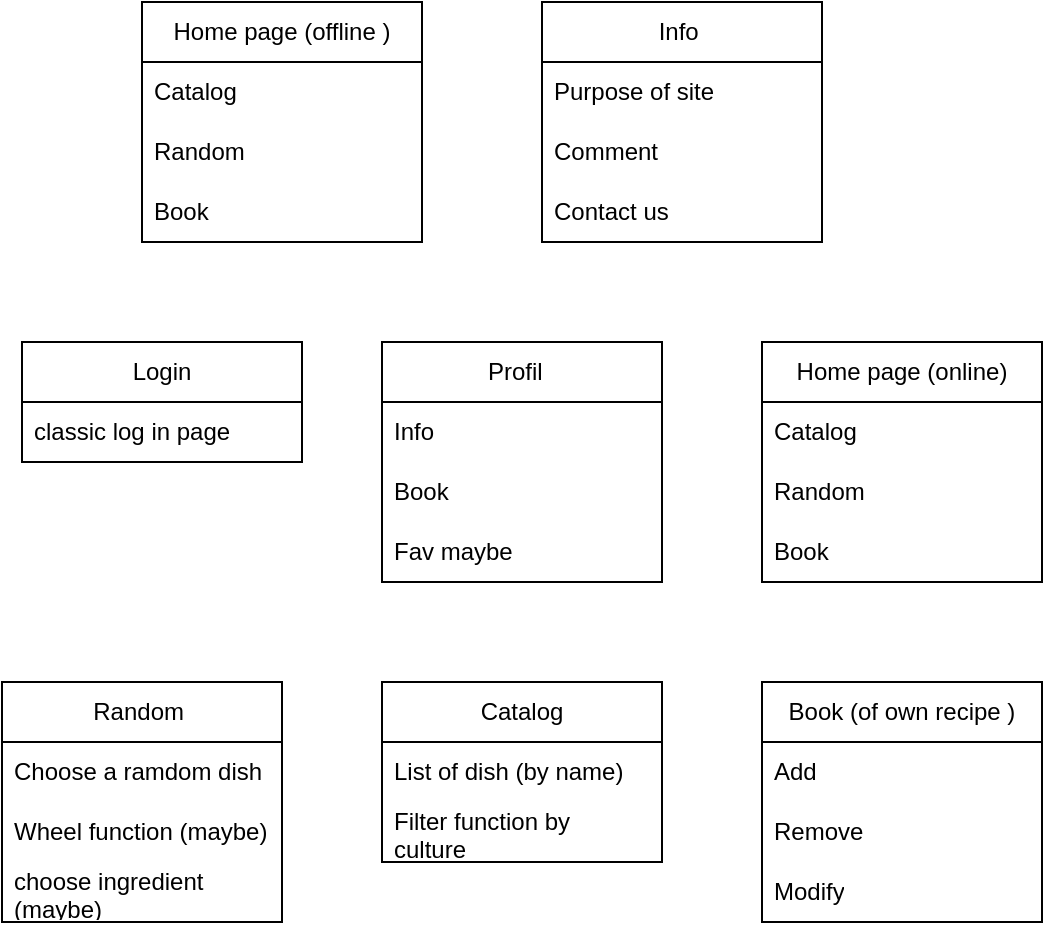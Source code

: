 <mxfile version="20.8.23" type="github">
  <diagram name="Page-1" id="Z0TN1sSjNtNQAMfPNsk4">
    <mxGraphModel dx="795" dy="392" grid="1" gridSize="10" guides="1" tooltips="1" connect="1" arrows="1" fold="1" page="1" pageScale="1" pageWidth="827" pageHeight="1169" math="0" shadow="0">
      <root>
        <mxCell id="0" />
        <mxCell id="1" parent="0" />
        <mxCell id="ypGAGcfDY00mlpWcJaxw-3" value="Login" style="swimlane;fontStyle=0;childLayout=stackLayout;horizontal=1;startSize=30;horizontalStack=0;resizeParent=1;resizeParentMax=0;resizeLast=0;collapsible=1;marginBottom=0;whiteSpace=wrap;html=1;" parent="1" vertex="1">
          <mxGeometry x="280" y="360" width="140" height="60" as="geometry" />
        </mxCell>
        <mxCell id="ypGAGcfDY00mlpWcJaxw-6" value="classic log in page&amp;nbsp;" style="text;strokeColor=none;fillColor=none;align=left;verticalAlign=middle;spacingLeft=4;spacingRight=4;overflow=hidden;points=[[0,0.5],[1,0.5]];portConstraint=eastwest;rotatable=0;whiteSpace=wrap;html=1;" parent="ypGAGcfDY00mlpWcJaxw-3" vertex="1">
          <mxGeometry y="30" width="140" height="30" as="geometry" />
        </mxCell>
        <mxCell id="ypGAGcfDY00mlpWcJaxw-7" value="Profil&amp;nbsp;&amp;nbsp;" style="swimlane;fontStyle=0;childLayout=stackLayout;horizontal=1;startSize=30;horizontalStack=0;resizeParent=1;resizeParentMax=0;resizeLast=0;collapsible=1;marginBottom=0;whiteSpace=wrap;html=1;" parent="1" vertex="1">
          <mxGeometry x="460" y="360" width="140" height="120" as="geometry" />
        </mxCell>
        <mxCell id="ypGAGcfDY00mlpWcJaxw-8" value="Info&amp;nbsp;" style="text;strokeColor=none;fillColor=none;align=left;verticalAlign=middle;spacingLeft=4;spacingRight=4;overflow=hidden;points=[[0,0.5],[1,0.5]];portConstraint=eastwest;rotatable=0;whiteSpace=wrap;html=1;" parent="ypGAGcfDY00mlpWcJaxw-7" vertex="1">
          <mxGeometry y="30" width="140" height="30" as="geometry" />
        </mxCell>
        <mxCell id="ypGAGcfDY00mlpWcJaxw-9" value="Book&amp;nbsp;" style="text;strokeColor=none;fillColor=none;align=left;verticalAlign=middle;spacingLeft=4;spacingRight=4;overflow=hidden;points=[[0,0.5],[1,0.5]];portConstraint=eastwest;rotatable=0;whiteSpace=wrap;html=1;" parent="ypGAGcfDY00mlpWcJaxw-7" vertex="1">
          <mxGeometry y="60" width="140" height="30" as="geometry" />
        </mxCell>
        <mxCell id="ypGAGcfDY00mlpWcJaxw-10" value="Fav maybe&amp;nbsp;" style="text;strokeColor=none;fillColor=none;align=left;verticalAlign=middle;spacingLeft=4;spacingRight=4;overflow=hidden;points=[[0,0.5],[1,0.5]];portConstraint=eastwest;rotatable=0;whiteSpace=wrap;html=1;" parent="ypGAGcfDY00mlpWcJaxw-7" vertex="1">
          <mxGeometry y="90" width="140" height="30" as="geometry" />
        </mxCell>
        <mxCell id="ypGAGcfDY00mlpWcJaxw-11" value="Book (of own recipe )" style="swimlane;fontStyle=0;childLayout=stackLayout;horizontal=1;startSize=30;horizontalStack=0;resizeParent=1;resizeParentMax=0;resizeLast=0;collapsible=1;marginBottom=0;whiteSpace=wrap;html=1;" parent="1" vertex="1">
          <mxGeometry x="650" y="530" width="140" height="120" as="geometry" />
        </mxCell>
        <mxCell id="ypGAGcfDY00mlpWcJaxw-12" value="Add" style="text;strokeColor=none;fillColor=none;align=left;verticalAlign=middle;spacingLeft=4;spacingRight=4;overflow=hidden;points=[[0,0.5],[1,0.5]];portConstraint=eastwest;rotatable=0;whiteSpace=wrap;html=1;" parent="ypGAGcfDY00mlpWcJaxw-11" vertex="1">
          <mxGeometry y="30" width="140" height="30" as="geometry" />
        </mxCell>
        <mxCell id="ypGAGcfDY00mlpWcJaxw-13" value="Remove&amp;nbsp;" style="text;strokeColor=none;fillColor=none;align=left;verticalAlign=middle;spacingLeft=4;spacingRight=4;overflow=hidden;points=[[0,0.5],[1,0.5]];portConstraint=eastwest;rotatable=0;whiteSpace=wrap;html=1;" parent="ypGAGcfDY00mlpWcJaxw-11" vertex="1">
          <mxGeometry y="60" width="140" height="30" as="geometry" />
        </mxCell>
        <mxCell id="ypGAGcfDY00mlpWcJaxw-14" value="Modify" style="text;strokeColor=none;fillColor=none;align=left;verticalAlign=middle;spacingLeft=4;spacingRight=4;overflow=hidden;points=[[0,0.5],[1,0.5]];portConstraint=eastwest;rotatable=0;whiteSpace=wrap;html=1;" parent="ypGAGcfDY00mlpWcJaxw-11" vertex="1">
          <mxGeometry y="90" width="140" height="30" as="geometry" />
        </mxCell>
        <mxCell id="ypGAGcfDY00mlpWcJaxw-15" value="Home page (online)" style="swimlane;fontStyle=0;childLayout=stackLayout;horizontal=1;startSize=30;horizontalStack=0;resizeParent=1;resizeParentMax=0;resizeLast=0;collapsible=1;marginBottom=0;whiteSpace=wrap;html=1;" parent="1" vertex="1">
          <mxGeometry x="650" y="360" width="140" height="120" as="geometry" />
        </mxCell>
        <mxCell id="ypGAGcfDY00mlpWcJaxw-16" value="Catalog&amp;nbsp;" style="text;strokeColor=none;fillColor=none;align=left;verticalAlign=middle;spacingLeft=4;spacingRight=4;overflow=hidden;points=[[0,0.5],[1,0.5]];portConstraint=eastwest;rotatable=0;whiteSpace=wrap;html=1;" parent="ypGAGcfDY00mlpWcJaxw-15" vertex="1">
          <mxGeometry y="30" width="140" height="30" as="geometry" />
        </mxCell>
        <mxCell id="ypGAGcfDY00mlpWcJaxw-17" value="Random&amp;nbsp;" style="text;strokeColor=none;fillColor=none;align=left;verticalAlign=middle;spacingLeft=4;spacingRight=4;overflow=hidden;points=[[0,0.5],[1,0.5]];portConstraint=eastwest;rotatable=0;whiteSpace=wrap;html=1;" parent="ypGAGcfDY00mlpWcJaxw-15" vertex="1">
          <mxGeometry y="60" width="140" height="30" as="geometry" />
        </mxCell>
        <mxCell id="ypGAGcfDY00mlpWcJaxw-18" value="Book&amp;nbsp;" style="text;strokeColor=none;fillColor=none;align=left;verticalAlign=middle;spacingLeft=4;spacingRight=4;overflow=hidden;points=[[0,0.5],[1,0.5]];portConstraint=eastwest;rotatable=0;whiteSpace=wrap;html=1;" parent="ypGAGcfDY00mlpWcJaxw-15" vertex="1">
          <mxGeometry y="90" width="140" height="30" as="geometry" />
        </mxCell>
        <mxCell id="ypGAGcfDY00mlpWcJaxw-19" value="Catalog" style="swimlane;fontStyle=0;childLayout=stackLayout;horizontal=1;startSize=30;horizontalStack=0;resizeParent=1;resizeParentMax=0;resizeLast=0;collapsible=1;marginBottom=0;whiteSpace=wrap;html=1;" parent="1" vertex="1">
          <mxGeometry x="460" y="530" width="140" height="90" as="geometry" />
        </mxCell>
        <mxCell id="ypGAGcfDY00mlpWcJaxw-20" value="List of dish (by name)&amp;nbsp; &amp;nbsp;&amp;nbsp;" style="text;strokeColor=none;fillColor=none;align=left;verticalAlign=middle;spacingLeft=4;spacingRight=4;overflow=hidden;points=[[0,0.5],[1,0.5]];portConstraint=eastwest;rotatable=0;whiteSpace=wrap;html=1;" parent="ypGAGcfDY00mlpWcJaxw-19" vertex="1">
          <mxGeometry y="30" width="140" height="30" as="geometry" />
        </mxCell>
        <mxCell id="ypGAGcfDY00mlpWcJaxw-21" value="Filter function by culture&amp;nbsp;" style="text;strokeColor=none;fillColor=none;align=left;verticalAlign=middle;spacingLeft=4;spacingRight=4;overflow=hidden;points=[[0,0.5],[1,0.5]];portConstraint=eastwest;rotatable=0;whiteSpace=wrap;html=1;" parent="ypGAGcfDY00mlpWcJaxw-19" vertex="1">
          <mxGeometry y="60" width="140" height="30" as="geometry" />
        </mxCell>
        <mxCell id="ypGAGcfDY00mlpWcJaxw-23" value="Info&amp;nbsp;" style="swimlane;fontStyle=0;childLayout=stackLayout;horizontal=1;startSize=30;horizontalStack=0;resizeParent=1;resizeParentMax=0;resizeLast=0;collapsible=1;marginBottom=0;whiteSpace=wrap;html=1;" parent="1" vertex="1">
          <mxGeometry x="540" y="190" width="140" height="120" as="geometry" />
        </mxCell>
        <mxCell id="ypGAGcfDY00mlpWcJaxw-24" value="Purpose of site&amp;nbsp;&amp;nbsp;" style="text;strokeColor=none;fillColor=none;align=left;verticalAlign=middle;spacingLeft=4;spacingRight=4;overflow=hidden;points=[[0,0.5],[1,0.5]];portConstraint=eastwest;rotatable=0;whiteSpace=wrap;html=1;" parent="ypGAGcfDY00mlpWcJaxw-23" vertex="1">
          <mxGeometry y="30" width="140" height="30" as="geometry" />
        </mxCell>
        <mxCell id="ypGAGcfDY00mlpWcJaxw-25" value="Comment&amp;nbsp;" style="text;strokeColor=none;fillColor=none;align=left;verticalAlign=middle;spacingLeft=4;spacingRight=4;overflow=hidden;points=[[0,0.5],[1,0.5]];portConstraint=eastwest;rotatable=0;whiteSpace=wrap;html=1;" parent="ypGAGcfDY00mlpWcJaxw-23" vertex="1">
          <mxGeometry y="60" width="140" height="30" as="geometry" />
        </mxCell>
        <mxCell id="ypGAGcfDY00mlpWcJaxw-26" value="Contact us&amp;nbsp;" style="text;strokeColor=none;fillColor=none;align=left;verticalAlign=middle;spacingLeft=4;spacingRight=4;overflow=hidden;points=[[0,0.5],[1,0.5]];portConstraint=eastwest;rotatable=0;whiteSpace=wrap;html=1;" parent="ypGAGcfDY00mlpWcJaxw-23" vertex="1">
          <mxGeometry y="90" width="140" height="30" as="geometry" />
        </mxCell>
        <mxCell id="ypGAGcfDY00mlpWcJaxw-27" value="Random&amp;nbsp;" style="swimlane;fontStyle=0;childLayout=stackLayout;horizontal=1;startSize=30;horizontalStack=0;resizeParent=1;resizeParentMax=0;resizeLast=0;collapsible=1;marginBottom=0;whiteSpace=wrap;html=1;" parent="1" vertex="1">
          <mxGeometry x="270" y="530" width="140" height="120" as="geometry" />
        </mxCell>
        <mxCell id="ypGAGcfDY00mlpWcJaxw-28" value="Choose a ramdom dish&amp;nbsp;" style="text;strokeColor=none;fillColor=none;align=left;verticalAlign=middle;spacingLeft=4;spacingRight=4;overflow=hidden;points=[[0,0.5],[1,0.5]];portConstraint=eastwest;rotatable=0;whiteSpace=wrap;html=1;" parent="ypGAGcfDY00mlpWcJaxw-27" vertex="1">
          <mxGeometry y="30" width="140" height="30" as="geometry" />
        </mxCell>
        <mxCell id="ypGAGcfDY00mlpWcJaxw-29" value="Wheel function (maybe)" style="text;strokeColor=none;fillColor=none;align=left;verticalAlign=middle;spacingLeft=4;spacingRight=4;overflow=hidden;points=[[0,0.5],[1,0.5]];portConstraint=eastwest;rotatable=0;whiteSpace=wrap;html=1;" parent="ypGAGcfDY00mlpWcJaxw-27" vertex="1">
          <mxGeometry y="60" width="140" height="30" as="geometry" />
        </mxCell>
        <mxCell id="ypGAGcfDY00mlpWcJaxw-30" value="choose ingredient (maybe)" style="text;strokeColor=none;fillColor=none;align=left;verticalAlign=middle;spacingLeft=4;spacingRight=4;overflow=hidden;points=[[0,0.5],[1,0.5]];portConstraint=eastwest;rotatable=0;whiteSpace=wrap;html=1;" parent="ypGAGcfDY00mlpWcJaxw-27" vertex="1">
          <mxGeometry y="90" width="140" height="30" as="geometry" />
        </mxCell>
        <mxCell id="ypGAGcfDY00mlpWcJaxw-43" value="Home page (offline )" style="swimlane;fontStyle=0;childLayout=stackLayout;horizontal=1;startSize=30;horizontalStack=0;resizeParent=1;resizeParentMax=0;resizeLast=0;collapsible=1;marginBottom=0;whiteSpace=wrap;html=1;" parent="1" vertex="1">
          <mxGeometry x="340" y="190" width="140" height="120" as="geometry" />
        </mxCell>
        <mxCell id="ypGAGcfDY00mlpWcJaxw-44" value="Catalog&amp;nbsp;" style="text;strokeColor=none;fillColor=none;align=left;verticalAlign=middle;spacingLeft=4;spacingRight=4;overflow=hidden;points=[[0,0.5],[1,0.5]];portConstraint=eastwest;rotatable=0;whiteSpace=wrap;html=1;" parent="ypGAGcfDY00mlpWcJaxw-43" vertex="1">
          <mxGeometry y="30" width="140" height="30" as="geometry" />
        </mxCell>
        <mxCell id="ypGAGcfDY00mlpWcJaxw-45" value="Random&amp;nbsp;" style="text;strokeColor=none;fillColor=none;align=left;verticalAlign=middle;spacingLeft=4;spacingRight=4;overflow=hidden;points=[[0,0.5],[1,0.5]];portConstraint=eastwest;rotatable=0;whiteSpace=wrap;html=1;" parent="ypGAGcfDY00mlpWcJaxw-43" vertex="1">
          <mxGeometry y="60" width="140" height="30" as="geometry" />
        </mxCell>
        <mxCell id="ypGAGcfDY00mlpWcJaxw-46" value="Book&amp;nbsp;" style="text;strokeColor=none;fillColor=none;align=left;verticalAlign=middle;spacingLeft=4;spacingRight=4;overflow=hidden;points=[[0,0.5],[1,0.5]];portConstraint=eastwest;rotatable=0;whiteSpace=wrap;html=1;" parent="ypGAGcfDY00mlpWcJaxw-43" vertex="1">
          <mxGeometry y="90" width="140" height="30" as="geometry" />
        </mxCell>
      </root>
    </mxGraphModel>
  </diagram>
</mxfile>
